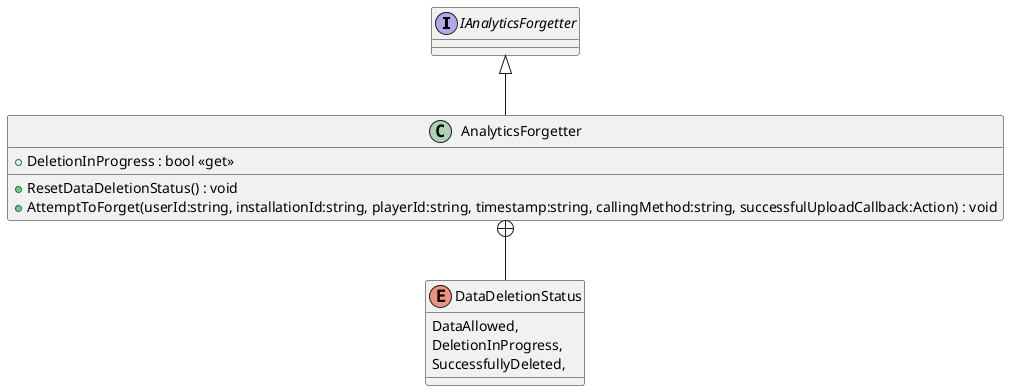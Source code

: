 @startuml
interface IAnalyticsForgetter {
}
class AnalyticsForgetter {
    + DeletionInProgress : bool <<get>>
    + ResetDataDeletionStatus() : void
    + AttemptToForget(userId:string, installationId:string, playerId:string, timestamp:string, callingMethod:string, successfulUploadCallback:Action) : void
}
enum DataDeletionStatus {
    DataAllowed,
    DeletionInProgress,
    SuccessfullyDeleted,
}
IAnalyticsForgetter <|-- AnalyticsForgetter
AnalyticsForgetter +-- DataDeletionStatus
@enduml
